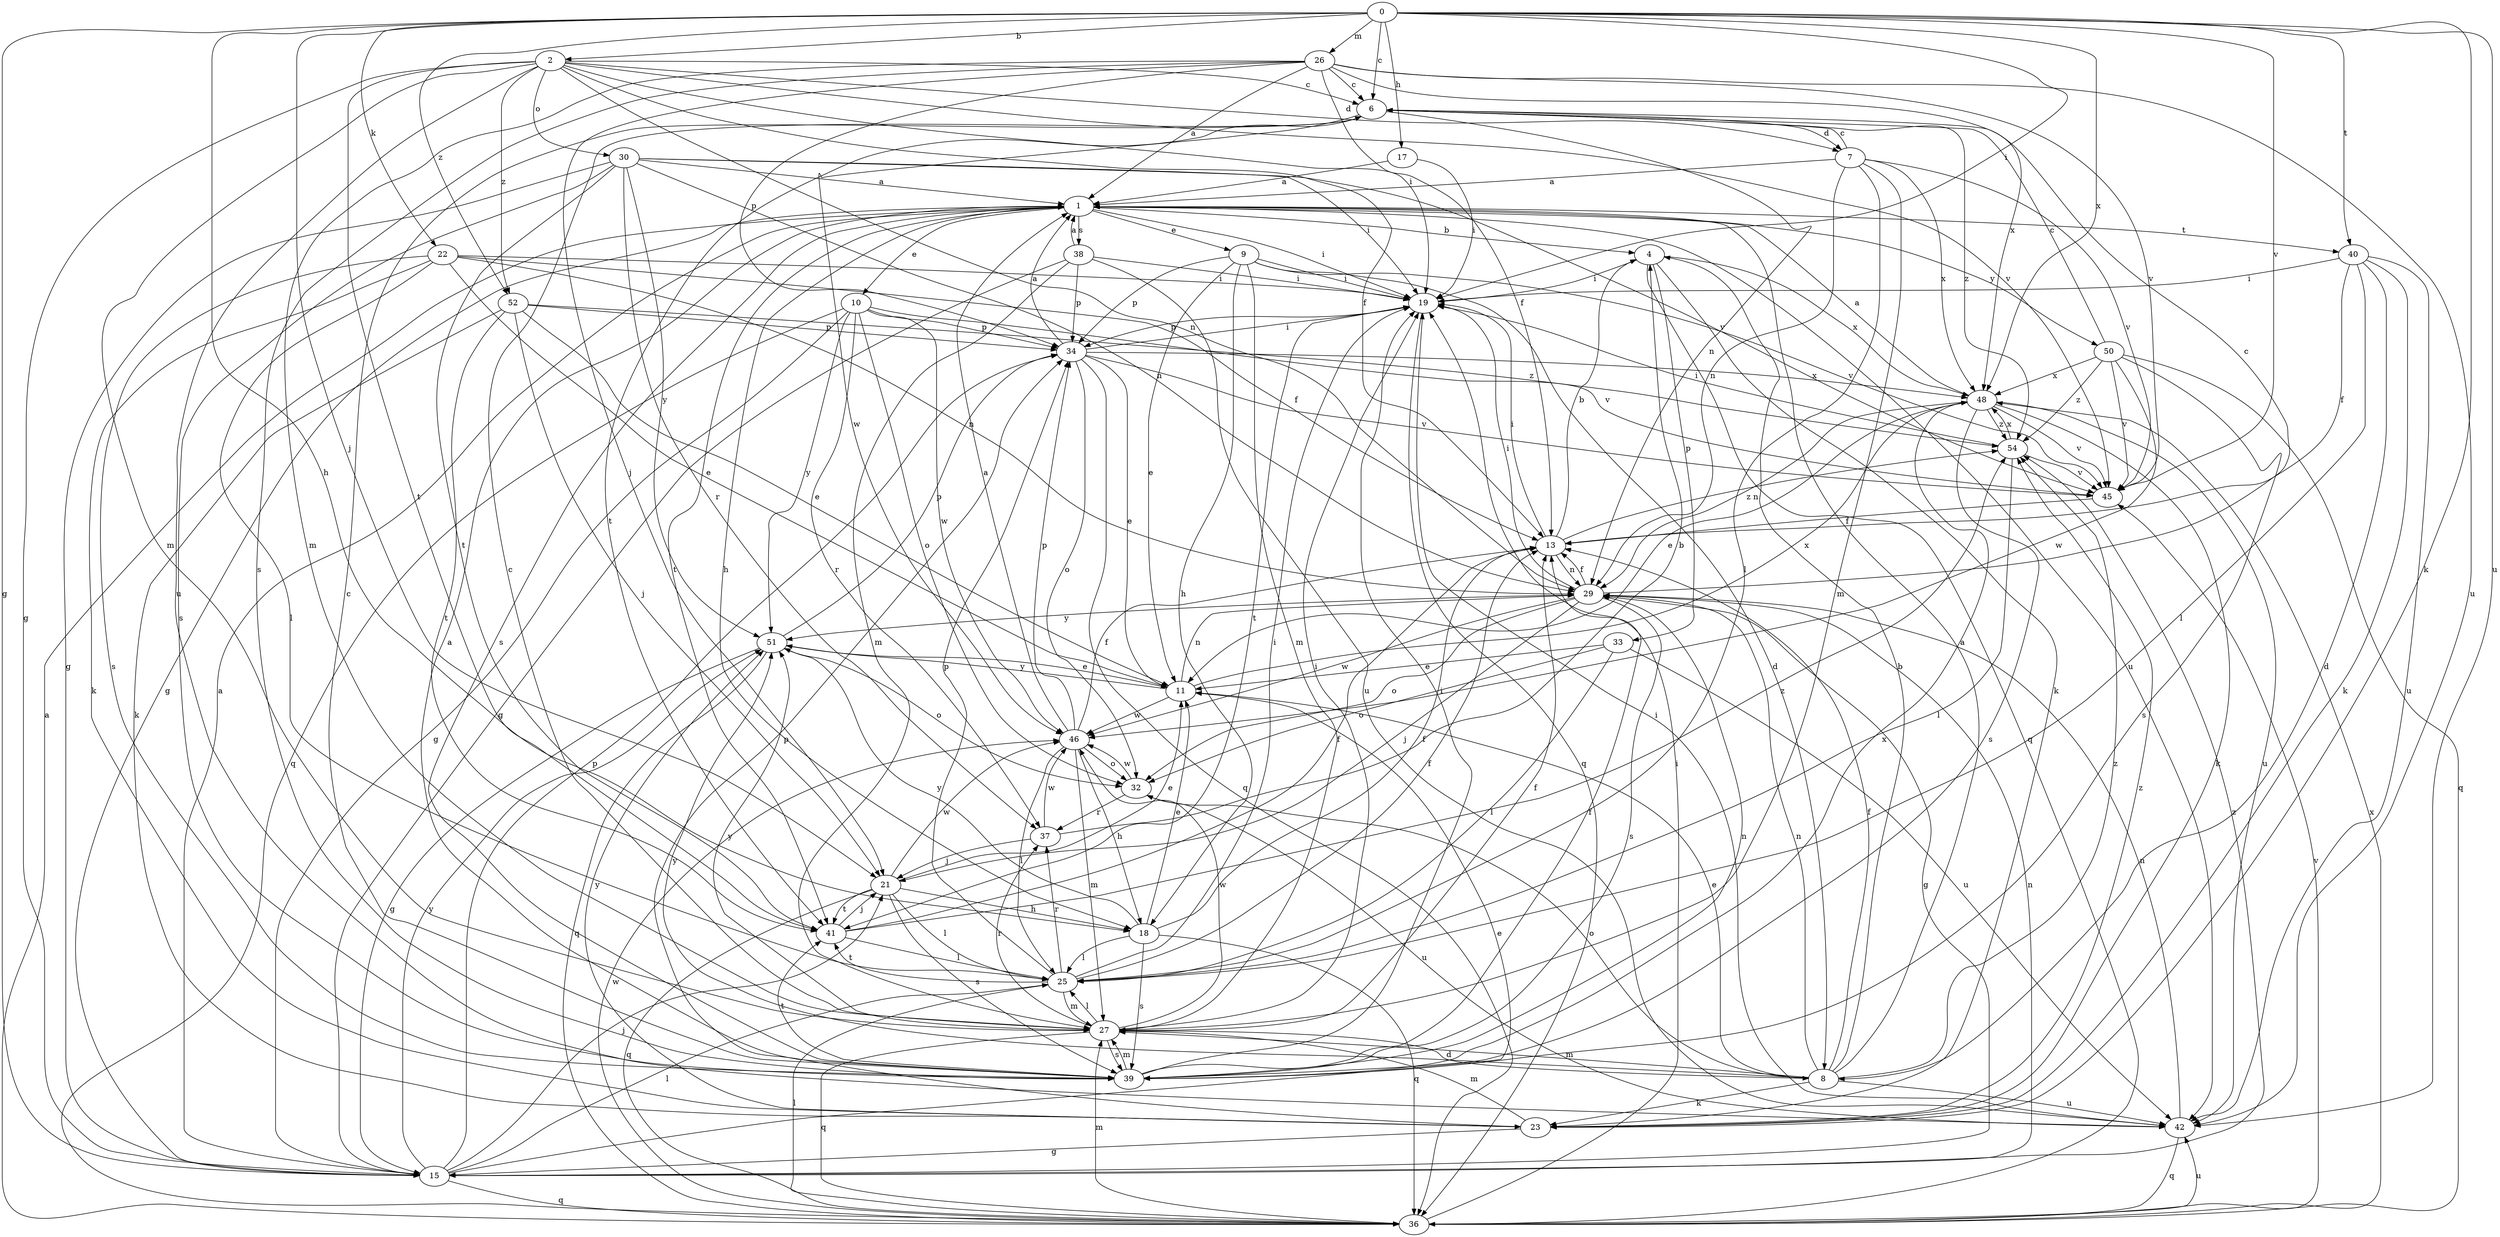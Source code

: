strict digraph  {
0;
1;
2;
4;
6;
7;
8;
9;
10;
11;
13;
15;
17;
18;
19;
21;
22;
23;
25;
26;
27;
29;
30;
32;
33;
34;
36;
37;
38;
39;
40;
41;
42;
45;
46;
48;
50;
51;
52;
54;
0 -> 2  [label=b];
0 -> 6  [label=c];
0 -> 15  [label=g];
0 -> 17  [label=h];
0 -> 18  [label=h];
0 -> 19  [label=i];
0 -> 21  [label=j];
0 -> 22  [label=k];
0 -> 23  [label=k];
0 -> 26  [label=m];
0 -> 40  [label=t];
0 -> 42  [label=u];
0 -> 45  [label=v];
0 -> 48  [label=x];
0 -> 52  [label=z];
1 -> 4  [label=b];
1 -> 9  [label=e];
1 -> 10  [label=e];
1 -> 15  [label=g];
1 -> 18  [label=h];
1 -> 19  [label=i];
1 -> 38  [label=s];
1 -> 39  [label=s];
1 -> 40  [label=t];
1 -> 41  [label=t];
1 -> 42  [label=u];
1 -> 50  [label=y];
2 -> 6  [label=c];
2 -> 7  [label=d];
2 -> 13  [label=f];
2 -> 15  [label=g];
2 -> 19  [label=i];
2 -> 27  [label=m];
2 -> 29  [label=n];
2 -> 30  [label=o];
2 -> 41  [label=t];
2 -> 42  [label=u];
2 -> 45  [label=v];
2 -> 52  [label=z];
4 -> 19  [label=i];
4 -> 23  [label=k];
4 -> 33  [label=p];
4 -> 36  [label=q];
4 -> 48  [label=x];
6 -> 7  [label=d];
6 -> 29  [label=n];
6 -> 41  [label=t];
6 -> 46  [label=w];
6 -> 54  [label=z];
7 -> 1  [label=a];
7 -> 6  [label=c];
7 -> 25  [label=l];
7 -> 27  [label=m];
7 -> 29  [label=n];
7 -> 45  [label=v];
7 -> 48  [label=x];
8 -> 1  [label=a];
8 -> 4  [label=b];
8 -> 11  [label=e];
8 -> 13  [label=f];
8 -> 23  [label=k];
8 -> 27  [label=m];
8 -> 29  [label=n];
8 -> 32  [label=o];
8 -> 42  [label=u];
8 -> 51  [label=y];
8 -> 54  [label=z];
9 -> 8  [label=d];
9 -> 11  [label=e];
9 -> 18  [label=h];
9 -> 19  [label=i];
9 -> 27  [label=m];
9 -> 34  [label=p];
9 -> 45  [label=v];
10 -> 15  [label=g];
10 -> 32  [label=o];
10 -> 34  [label=p];
10 -> 36  [label=q];
10 -> 37  [label=r];
10 -> 45  [label=v];
10 -> 46  [label=w];
10 -> 51  [label=y];
11 -> 29  [label=n];
11 -> 46  [label=w];
11 -> 48  [label=x];
11 -> 51  [label=y];
13 -> 4  [label=b];
13 -> 19  [label=i];
13 -> 29  [label=n];
13 -> 54  [label=z];
15 -> 1  [label=a];
15 -> 11  [label=e];
15 -> 21  [label=j];
15 -> 25  [label=l];
15 -> 29  [label=n];
15 -> 34  [label=p];
15 -> 36  [label=q];
15 -> 51  [label=y];
15 -> 54  [label=z];
17 -> 1  [label=a];
17 -> 19  [label=i];
18 -> 11  [label=e];
18 -> 13  [label=f];
18 -> 25  [label=l];
18 -> 36  [label=q];
18 -> 39  [label=s];
18 -> 51  [label=y];
19 -> 34  [label=p];
19 -> 36  [label=q];
19 -> 41  [label=t];
21 -> 11  [label=e];
21 -> 18  [label=h];
21 -> 25  [label=l];
21 -> 36  [label=q];
21 -> 39  [label=s];
21 -> 41  [label=t];
21 -> 46  [label=w];
22 -> 11  [label=e];
22 -> 13  [label=f];
22 -> 19  [label=i];
22 -> 23  [label=k];
22 -> 25  [label=l];
22 -> 29  [label=n];
22 -> 39  [label=s];
23 -> 15  [label=g];
23 -> 27  [label=m];
23 -> 34  [label=p];
23 -> 51  [label=y];
23 -> 54  [label=z];
25 -> 13  [label=f];
25 -> 19  [label=i];
25 -> 27  [label=m];
25 -> 34  [label=p];
25 -> 37  [label=r];
25 -> 41  [label=t];
26 -> 1  [label=a];
26 -> 6  [label=c];
26 -> 13  [label=f];
26 -> 21  [label=j];
26 -> 27  [label=m];
26 -> 34  [label=p];
26 -> 39  [label=s];
26 -> 42  [label=u];
26 -> 45  [label=v];
26 -> 48  [label=x];
27 -> 6  [label=c];
27 -> 8  [label=d];
27 -> 13  [label=f];
27 -> 19  [label=i];
27 -> 25  [label=l];
27 -> 36  [label=q];
27 -> 37  [label=r];
27 -> 39  [label=s];
27 -> 46  [label=w];
27 -> 51  [label=y];
29 -> 6  [label=c];
29 -> 13  [label=f];
29 -> 15  [label=g];
29 -> 19  [label=i];
29 -> 21  [label=j];
29 -> 32  [label=o];
29 -> 39  [label=s];
29 -> 46  [label=w];
29 -> 51  [label=y];
30 -> 1  [label=a];
30 -> 15  [label=g];
30 -> 19  [label=i];
30 -> 29  [label=n];
30 -> 37  [label=r];
30 -> 39  [label=s];
30 -> 41  [label=t];
30 -> 45  [label=v];
30 -> 51  [label=y];
32 -> 37  [label=r];
32 -> 42  [label=u];
32 -> 46  [label=w];
33 -> 11  [label=e];
33 -> 25  [label=l];
33 -> 32  [label=o];
33 -> 42  [label=u];
34 -> 1  [label=a];
34 -> 11  [label=e];
34 -> 19  [label=i];
34 -> 32  [label=o];
34 -> 36  [label=q];
34 -> 45  [label=v];
34 -> 48  [label=x];
36 -> 1  [label=a];
36 -> 19  [label=i];
36 -> 25  [label=l];
36 -> 27  [label=m];
36 -> 42  [label=u];
36 -> 45  [label=v];
36 -> 46  [label=w];
36 -> 48  [label=x];
37 -> 4  [label=b];
37 -> 21  [label=j];
37 -> 46  [label=w];
38 -> 1  [label=a];
38 -> 15  [label=g];
38 -> 19  [label=i];
38 -> 27  [label=m];
38 -> 34  [label=p];
38 -> 42  [label=u];
39 -> 1  [label=a];
39 -> 6  [label=c];
39 -> 13  [label=f];
39 -> 19  [label=i];
39 -> 27  [label=m];
39 -> 29  [label=n];
39 -> 41  [label=t];
39 -> 48  [label=x];
40 -> 8  [label=d];
40 -> 13  [label=f];
40 -> 19  [label=i];
40 -> 23  [label=k];
40 -> 25  [label=l];
40 -> 42  [label=u];
41 -> 13  [label=f];
41 -> 21  [label=j];
41 -> 25  [label=l];
41 -> 54  [label=z];
42 -> 19  [label=i];
42 -> 29  [label=n];
42 -> 36  [label=q];
45 -> 13  [label=f];
46 -> 1  [label=a];
46 -> 13  [label=f];
46 -> 18  [label=h];
46 -> 25  [label=l];
46 -> 27  [label=m];
46 -> 32  [label=o];
46 -> 34  [label=p];
48 -> 1  [label=a];
48 -> 11  [label=e];
48 -> 23  [label=k];
48 -> 29  [label=n];
48 -> 39  [label=s];
48 -> 42  [label=u];
48 -> 45  [label=v];
48 -> 54  [label=z];
50 -> 6  [label=c];
50 -> 36  [label=q];
50 -> 39  [label=s];
50 -> 45  [label=v];
50 -> 46  [label=w];
50 -> 48  [label=x];
50 -> 54  [label=z];
51 -> 11  [label=e];
51 -> 15  [label=g];
51 -> 32  [label=o];
51 -> 34  [label=p];
51 -> 36  [label=q];
52 -> 11  [label=e];
52 -> 21  [label=j];
52 -> 23  [label=k];
52 -> 34  [label=p];
52 -> 41  [label=t];
52 -> 54  [label=z];
54 -> 19  [label=i];
54 -> 25  [label=l];
54 -> 45  [label=v];
54 -> 48  [label=x];
}

